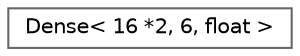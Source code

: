 digraph "Graphical Class Hierarchy"
{
 // LATEX_PDF_SIZE
  bgcolor="transparent";
  edge [fontname=Helvetica,fontsize=10,labelfontname=Helvetica,labelfontsize=10];
  node [fontname=Helvetica,fontsize=10,shape=box,height=0.2,width=0.4];
  rankdir="LR";
  Node0 [id="Node000000",label="Dense\< 16 *2, 6, float \>",height=0.2,width=0.4,color="grey40", fillcolor="white", style="filled",URL="$class_dense.html",tooltip=" "];
}
